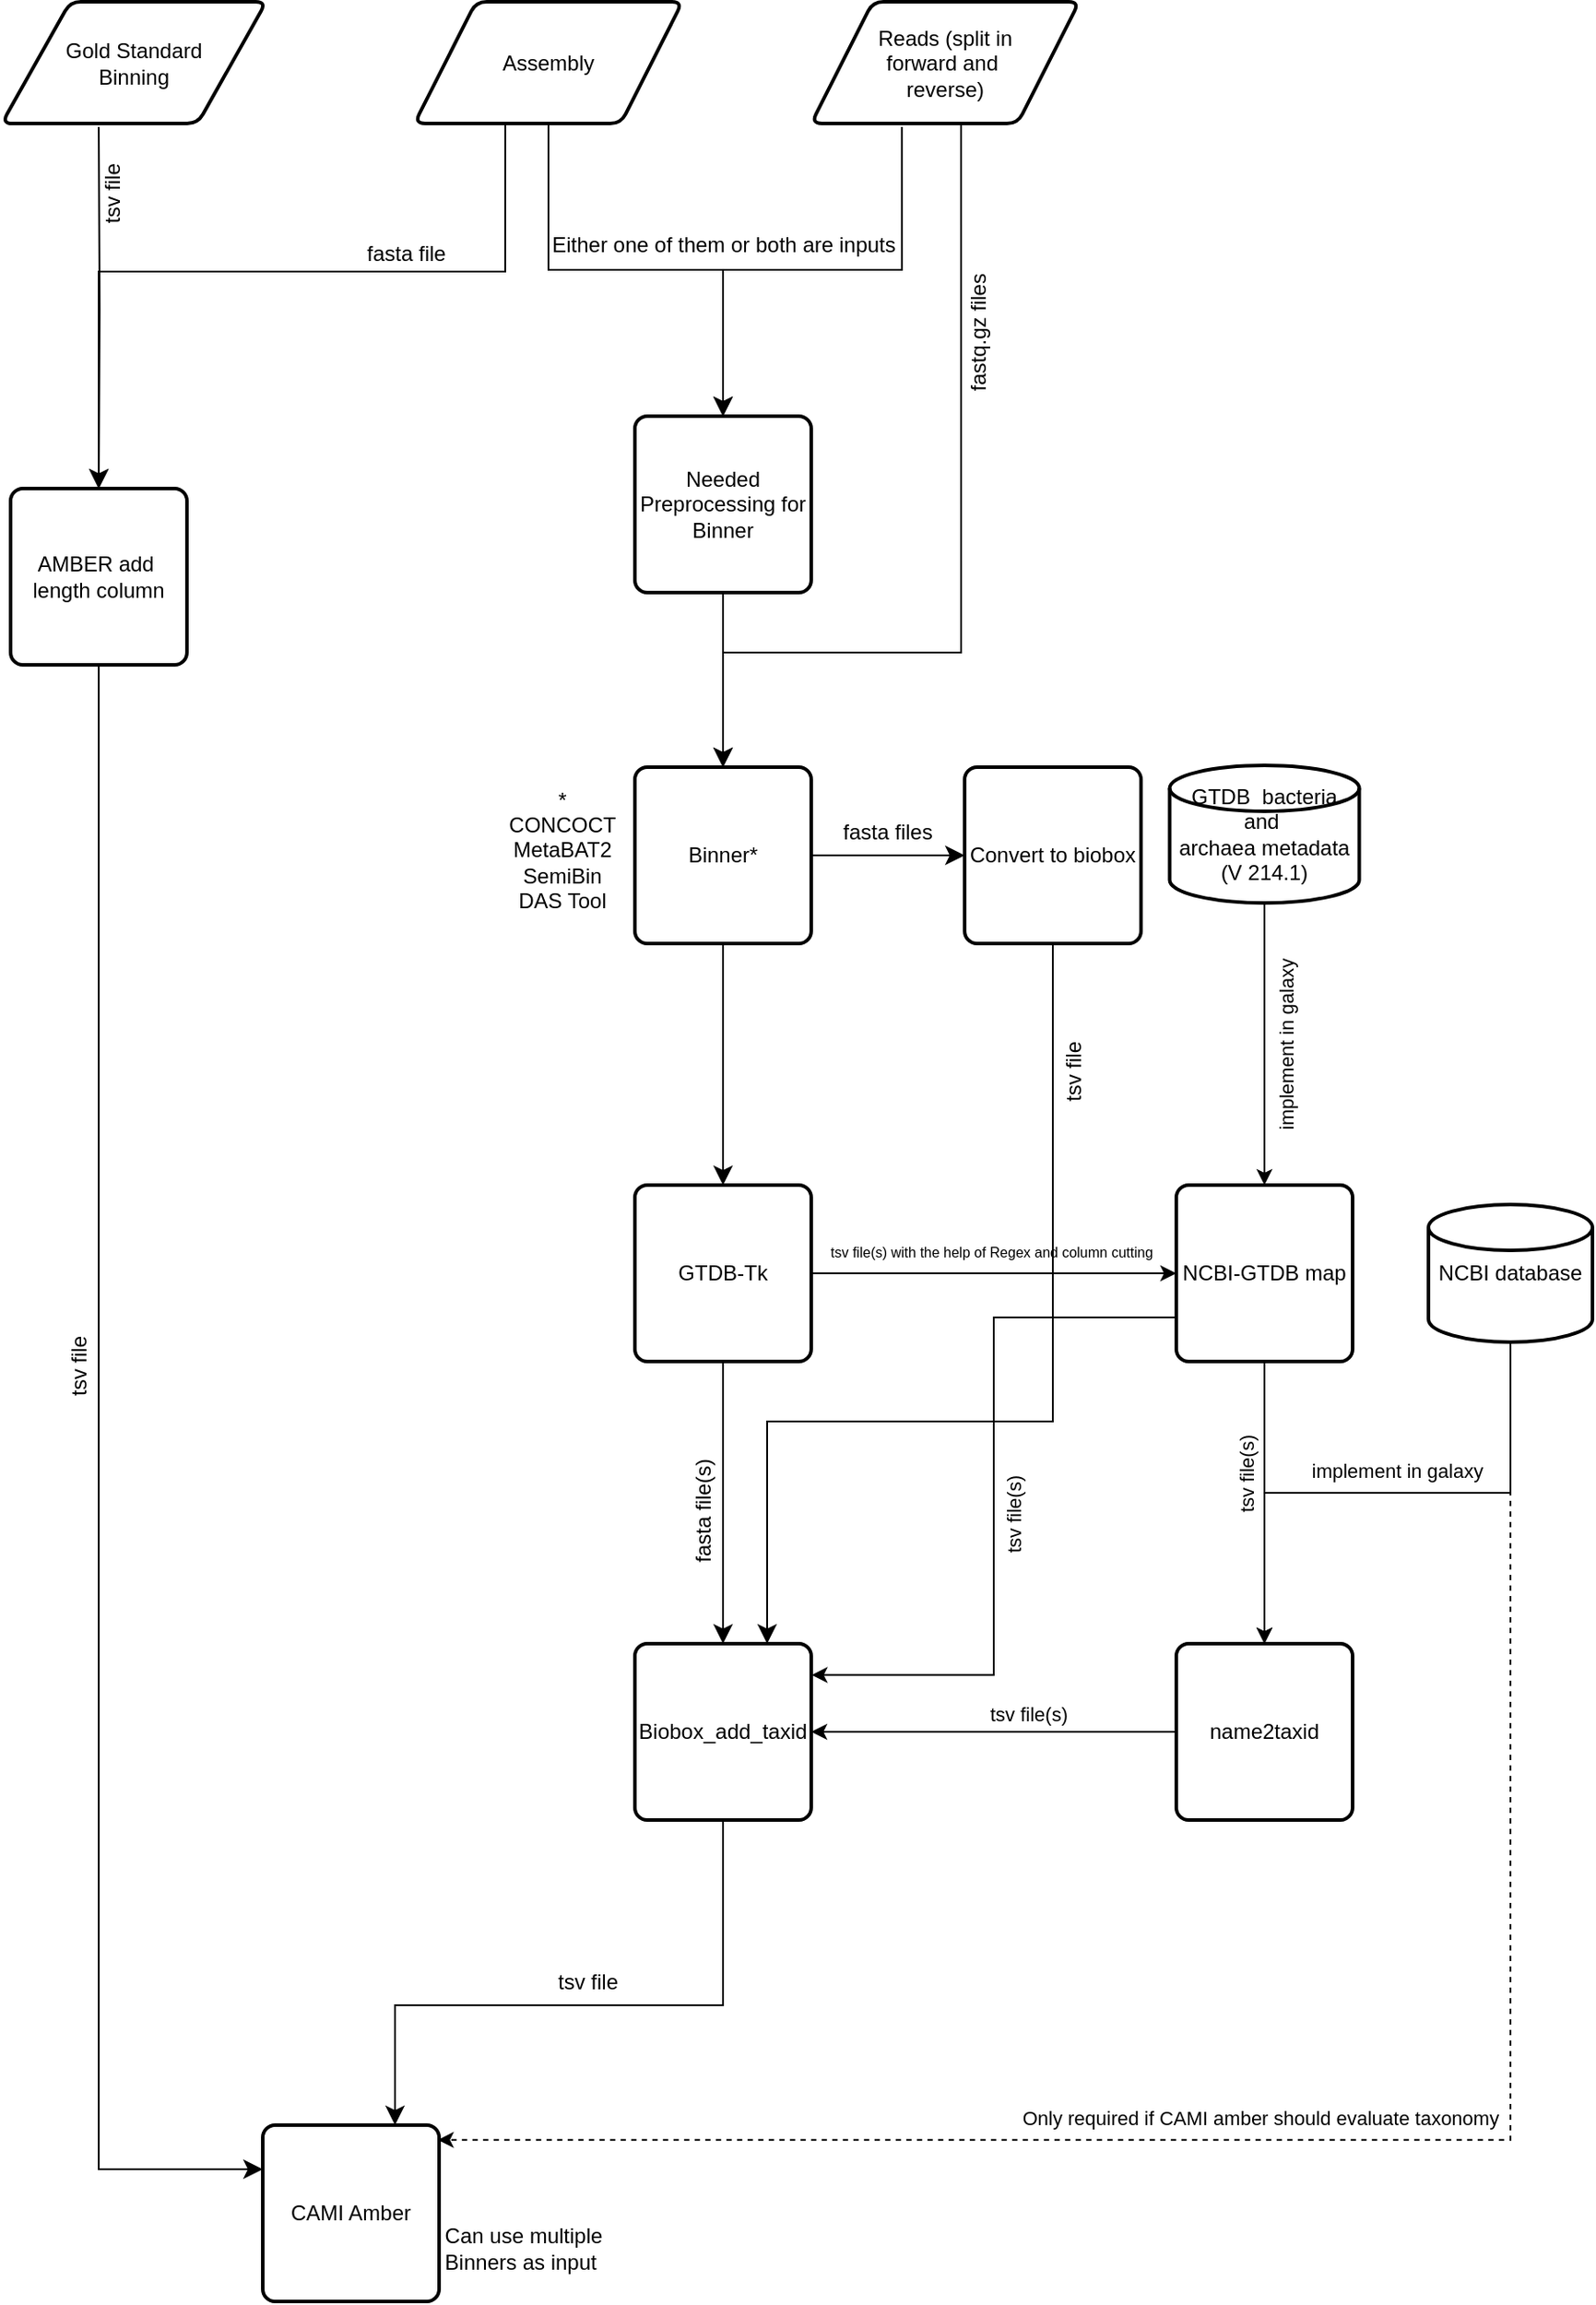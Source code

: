<mxfile version="24.7.16">
  <diagram name="Seite-1" id="YO2VrxU77anebfD1-S-k">
    <mxGraphModel dx="1649" dy="539" grid="0" gridSize="10" guides="1" tooltips="1" connect="1" arrows="1" fold="1" page="0" pageScale="1" pageWidth="827" pageHeight="1169" math="0" shadow="0">
      <root>
        <mxCell id="0" />
        <mxCell id="1" parent="0" />
        <mxCell id="ytF4aXZPdlztMgyRaHa9-6" value="tsv file" style="edgeStyle=orthogonalEdgeStyle;rounded=0;orthogonalLoop=1;jettySize=auto;html=1;entryX=0.5;entryY=0;entryDx=0;entryDy=0;fontSize=12;startSize=8;endSize=8;horizontal=0;" parent="1" target="ytF4aXZPdlztMgyRaHa9-4" edge="1">
          <mxGeometry x="-0.63" y="8" relative="1" as="geometry">
            <mxPoint x="-223" y="99" as="sourcePoint" />
            <mxPoint as="offset" />
          </mxGeometry>
        </mxCell>
        <mxCell id="ytF4aXZPdlztMgyRaHa9-1" value="Gold Standard&lt;div&gt;Binning&lt;/div&gt;" style="shape=parallelogram;html=1;strokeWidth=2;perimeter=parallelogramPerimeter;whiteSpace=wrap;rounded=1;arcSize=12;size=0.259;" parent="1" vertex="1">
          <mxGeometry x="-278" y="28" width="150" height="69" as="geometry" />
        </mxCell>
        <mxCell id="ytF4aXZPdlztMgyRaHa9-10" value="Either one of them or both are inputs" style="edgeStyle=orthogonalEdgeStyle;rounded=0;orthogonalLoop=1;jettySize=auto;html=1;exitX=0.338;exitY=1.029;exitDx=0;exitDy=0;entryX=0.5;entryY=0;entryDx=0;entryDy=0;fontSize=12;startSize=8;endSize=8;exitPerimeter=0;" parent="1" source="ytF4aXZPdlztMgyRaHa9-2" target="ytF4aXZPdlztMgyRaHa9-9" edge="1">
          <mxGeometry x="0.374" y="-14" relative="1" as="geometry">
            <mxPoint x="14" y="-14" as="offset" />
          </mxGeometry>
        </mxCell>
        <mxCell id="ytF4aXZPdlztMgyRaHa9-14" value="fastq.gz files" style="edgeStyle=orthogonalEdgeStyle;rounded=0;orthogonalLoop=1;jettySize=auto;html=1;exitX=0.559;exitY=1.006;exitDx=0;exitDy=0;entryX=0.5;entryY=0;entryDx=0;entryDy=0;fontSize=12;startSize=8;endSize=8;exitPerimeter=0;horizontal=0;" parent="1" source="ytF4aXZPdlztMgyRaHa9-2" target="ytF4aXZPdlztMgyRaHa9-12" edge="1">
          <mxGeometry x="-0.525" y="10" relative="1" as="geometry">
            <Array as="points">
              <mxPoint x="266" y="397" />
              <mxPoint x="131" y="397" />
            </Array>
            <mxPoint as="offset" />
          </mxGeometry>
        </mxCell>
        <mxCell id="ytF4aXZPdlztMgyRaHa9-2" value="Reads (split in&lt;div&gt;forward and&amp;nbsp;&lt;/div&gt;&lt;div&gt;reverse)&lt;/div&gt;" style="shape=parallelogram;html=1;strokeWidth=2;perimeter=parallelogramPerimeter;whiteSpace=wrap;rounded=1;arcSize=12;size=0.23;" parent="1" vertex="1">
          <mxGeometry x="181" y="28" width="152" height="69" as="geometry" />
        </mxCell>
        <mxCell id="ytF4aXZPdlztMgyRaHa9-8" value="fasta file" style="edgeStyle=orthogonalEdgeStyle;rounded=0;orthogonalLoop=1;jettySize=auto;html=1;exitX=0.339;exitY=1.006;exitDx=0;exitDy=0;entryX=0.5;entryY=0;entryDx=0;entryDy=0;fontSize=12;startSize=8;endSize=8;exitPerimeter=0;" parent="1" source="ytF4aXZPdlztMgyRaHa9-3" target="ytF4aXZPdlztMgyRaHa9-4" edge="1">
          <mxGeometry x="-0.359" y="-10" relative="1" as="geometry">
            <Array as="points">
              <mxPoint x="8" y="181" />
              <mxPoint x="-223" y="181" />
            </Array>
            <mxPoint as="offset" />
          </mxGeometry>
        </mxCell>
        <mxCell id="ytF4aXZPdlztMgyRaHa9-11" style="edgeStyle=orthogonalEdgeStyle;rounded=0;orthogonalLoop=1;jettySize=auto;html=1;exitX=0.5;exitY=1;exitDx=0;exitDy=0;fontSize=12;startSize=8;endSize=8;entryX=0.5;entryY=0;entryDx=0;entryDy=0;" parent="1" source="ytF4aXZPdlztMgyRaHa9-3" target="ytF4aXZPdlztMgyRaHa9-9" edge="1">
          <mxGeometry relative="1" as="geometry" />
        </mxCell>
        <mxCell id="ytF4aXZPdlztMgyRaHa9-3" value="Assembly" style="shape=parallelogram;html=1;strokeWidth=2;perimeter=parallelogramPerimeter;whiteSpace=wrap;rounded=1;arcSize=12;size=0.23;" parent="1" vertex="1">
          <mxGeometry x="-44" y="28" width="152" height="69" as="geometry" />
        </mxCell>
        <mxCell id="ytF4aXZPdlztMgyRaHa9-35" value="tsv file" style="edgeStyle=orthogonalEdgeStyle;rounded=0;orthogonalLoop=1;jettySize=auto;html=1;exitX=0.5;exitY=1;exitDx=0;exitDy=0;fontSize=12;startSize=8;endSize=8;entryX=0;entryY=0.25;entryDx=0;entryDy=0;horizontal=0;" parent="1" source="ytF4aXZPdlztMgyRaHa9-4" target="ytF4aXZPdlztMgyRaHa9-32" edge="1">
          <mxGeometry x="-0.159" y="-11" relative="1" as="geometry">
            <mxPoint x="-149" y="1236" as="targetPoint" />
            <mxPoint as="offset" />
            <Array as="points">
              <mxPoint x="-223" y="1257" />
            </Array>
          </mxGeometry>
        </mxCell>
        <mxCell id="ytF4aXZPdlztMgyRaHa9-4" value="AMBER add&amp;nbsp;&lt;div&gt;length column&lt;/div&gt;" style="rounded=1;whiteSpace=wrap;html=1;absoluteArcSize=1;arcSize=14;strokeWidth=2;" parent="1" vertex="1">
          <mxGeometry x="-273" y="304" width="100" height="100" as="geometry" />
        </mxCell>
        <mxCell id="ytF4aXZPdlztMgyRaHa9-7" style="edgeStyle=none;curved=1;rounded=0;orthogonalLoop=1;jettySize=auto;html=1;exitX=0.5;exitY=0;exitDx=0;exitDy=0;fontSize=12;startSize=8;endSize=8;" parent="1" source="ytF4aXZPdlztMgyRaHa9-4" target="ytF4aXZPdlztMgyRaHa9-4" edge="1">
          <mxGeometry relative="1" as="geometry" />
        </mxCell>
        <mxCell id="ytF4aXZPdlztMgyRaHa9-13" style="edgeStyle=orthogonalEdgeStyle;rounded=0;orthogonalLoop=1;jettySize=auto;html=1;exitX=0.5;exitY=1;exitDx=0;exitDy=0;entryX=0.5;entryY=0;entryDx=0;entryDy=0;fontSize=12;startSize=8;endSize=8;" parent="1" source="ytF4aXZPdlztMgyRaHa9-9" target="ytF4aXZPdlztMgyRaHa9-12" edge="1">
          <mxGeometry relative="1" as="geometry" />
        </mxCell>
        <mxCell id="ytF4aXZPdlztMgyRaHa9-9" value="Needed Preprocessing for Binner" style="rounded=1;whiteSpace=wrap;html=1;absoluteArcSize=1;arcSize=14;strokeWidth=2;" parent="1" vertex="1">
          <mxGeometry x="81" y="263" width="100" height="100" as="geometry" />
        </mxCell>
        <mxCell id="ytF4aXZPdlztMgyRaHa9-18" style="edgeStyle=orthogonalEdgeStyle;rounded=0;orthogonalLoop=1;jettySize=auto;html=1;exitX=0.5;exitY=1;exitDx=0;exitDy=0;entryX=0.5;entryY=0;entryDx=0;entryDy=0;fontSize=12;startSize=8;endSize=8;" parent="1" source="ytF4aXZPdlztMgyRaHa9-12" target="ytF4aXZPdlztMgyRaHa9-17" edge="1">
          <mxGeometry relative="1" as="geometry" />
        </mxCell>
        <mxCell id="ytF4aXZPdlztMgyRaHa9-22" value="fasta files" style="edgeStyle=none;curved=1;rounded=0;orthogonalLoop=1;jettySize=auto;html=1;exitX=1;exitY=0.5;exitDx=0;exitDy=0;entryX=0;entryY=0.5;entryDx=0;entryDy=0;fontSize=12;startSize=8;endSize=8;verticalAlign=middle;horizontal=1;" parent="1" source="ytF4aXZPdlztMgyRaHa9-12" target="ytF4aXZPdlztMgyRaHa9-21" edge="1">
          <mxGeometry x="-0.009" y="13" relative="1" as="geometry">
            <mxPoint as="offset" />
          </mxGeometry>
        </mxCell>
        <mxCell id="ytF4aXZPdlztMgyRaHa9-24" value="fasta file(s)" style="edgeStyle=none;curved=1;rounded=0;orthogonalLoop=1;jettySize=auto;html=1;exitX=0.5;exitY=1;exitDx=0;exitDy=0;entryX=0.5;entryY=0;entryDx=0;entryDy=0;fontSize=12;startSize=8;endSize=8;horizontal=0;" parent="1" source="ytF4aXZPdlztMgyRaHa9-17" target="ytF4aXZPdlztMgyRaHa9-20" edge="1">
          <mxGeometry x="0.06" y="-11" relative="1" as="geometry">
            <mxPoint as="offset" />
          </mxGeometry>
        </mxCell>
        <mxCell id="fwiitoMSYDo4QRJMc4nd-2" value="tsv file(s) with the help of Regex and column cutting&amp;nbsp;" style="edgeStyle=orthogonalEdgeStyle;rounded=0;orthogonalLoop=1;jettySize=auto;html=1;exitX=1;exitY=0.5;exitDx=0;exitDy=0;entryX=0;entryY=0.5;entryDx=0;entryDy=0;fontSize=8;" parent="1" source="ytF4aXZPdlztMgyRaHa9-17" target="fwiitoMSYDo4QRJMc4nd-1" edge="1">
          <mxGeometry x="-0.005" y="12" relative="1" as="geometry">
            <mxPoint as="offset" />
          </mxGeometry>
        </mxCell>
        <mxCell id="ytF4aXZPdlztMgyRaHa9-17" value="GTDB-Tk" style="rounded=1;whiteSpace=wrap;html=1;absoluteArcSize=1;arcSize=14;strokeWidth=2;" parent="1" vertex="1">
          <mxGeometry x="81" y="699" width="100" height="100" as="geometry" />
        </mxCell>
        <mxCell id="ytF4aXZPdlztMgyRaHa9-34" value="tsv file" style="edgeStyle=orthogonalEdgeStyle;rounded=0;orthogonalLoop=1;jettySize=auto;html=1;exitX=0.5;exitY=1;exitDx=0;exitDy=0;entryX=0.75;entryY=0;entryDx=0;entryDy=0;fontSize=12;startSize=8;endSize=8;" parent="1" source="ytF4aXZPdlztMgyRaHa9-20" target="ytF4aXZPdlztMgyRaHa9-32" edge="1">
          <mxGeometry x="0.015" y="-13" relative="1" as="geometry">
            <Array as="points">
              <mxPoint x="131" y="1164" />
              <mxPoint x="-55" y="1164" />
            </Array>
            <mxPoint as="offset" />
          </mxGeometry>
        </mxCell>
        <mxCell id="ytF4aXZPdlztMgyRaHa9-20" value="Biobox_add_taxid" style="rounded=1;whiteSpace=wrap;html=1;absoluteArcSize=1;arcSize=14;strokeWidth=2;" parent="1" vertex="1">
          <mxGeometry x="81" y="959" width="100" height="100" as="geometry" />
        </mxCell>
        <mxCell id="ytF4aXZPdlztMgyRaHa9-26" value="tsv file" style="edgeStyle=orthogonalEdgeStyle;rounded=0;orthogonalLoop=1;jettySize=auto;html=1;exitX=0.5;exitY=1;exitDx=0;exitDy=0;entryX=0.75;entryY=0;entryDx=0;entryDy=0;fontSize=12;startSize=8;endSize=8;horizontal=0;" parent="1" source="ytF4aXZPdlztMgyRaHa9-21" target="ytF4aXZPdlztMgyRaHa9-20" edge="1">
          <mxGeometry x="-0.739" y="12" relative="1" as="geometry">
            <Array as="points">
              <mxPoint x="318" y="833" />
              <mxPoint x="156" y="833" />
            </Array>
            <mxPoint as="offset" />
          </mxGeometry>
        </mxCell>
        <mxCell id="ytF4aXZPdlztMgyRaHa9-31" value="&lt;div&gt;*&lt;/div&gt;CONCOCT&lt;div&gt;MetaBAT2&lt;/div&gt;&lt;div&gt;SemiBin&lt;/div&gt;&lt;div&gt;DAS Tool&lt;/div&gt;" style="whiteSpace=wrap;html=1;strokeColor=none;" parent="1" vertex="1">
          <mxGeometry x="-20" y="461" width="120" height="96" as="geometry" />
        </mxCell>
        <mxCell id="ytF4aXZPdlztMgyRaHa9-21" value="Convert to biobox" style="rounded=1;whiteSpace=wrap;html=1;absoluteArcSize=1;arcSize=14;strokeWidth=2;" parent="1" vertex="1">
          <mxGeometry x="268" y="462" width="100" height="100" as="geometry" />
        </mxCell>
        <mxCell id="ytF4aXZPdlztMgyRaHa9-36" value="Can use multiple Binners as input&amp;nbsp;" style="rounded=0;whiteSpace=wrap;html=1;strokeColor=none;" parent="1" vertex="1">
          <mxGeometry x="-42" y="1272" width="120" height="60" as="geometry" />
        </mxCell>
        <mxCell id="fwiitoMSYDo4QRJMc4nd-7" value="tsv file(s)" style="edgeStyle=orthogonalEdgeStyle;rounded=0;orthogonalLoop=1;jettySize=auto;html=1;exitX=0.5;exitY=1;exitDx=0;exitDy=0;entryX=0.5;entryY=0;entryDx=0;entryDy=0;horizontal=0;" parent="1" source="fwiitoMSYDo4QRJMc4nd-1" target="fwiitoMSYDo4QRJMc4nd-5" edge="1">
          <mxGeometry x="-0.2" y="-10" relative="1" as="geometry">
            <mxPoint as="offset" />
          </mxGeometry>
        </mxCell>
        <mxCell id="fwiitoMSYDo4QRJMc4nd-1" value="NCBI-GTDB map" style="rounded=1;whiteSpace=wrap;html=1;absoluteArcSize=1;arcSize=14;strokeWidth=2;verticalAlign=middle;align=center;" parent="1" vertex="1">
          <mxGeometry x="388" y="699" width="100" height="100" as="geometry" />
        </mxCell>
        <mxCell id="fwiitoMSYDo4QRJMc4nd-4" value="implement in galaxy" style="edgeStyle=orthogonalEdgeStyle;rounded=0;orthogonalLoop=1;jettySize=auto;html=1;exitX=0.5;exitY=1;exitDx=0;exitDy=0;exitPerimeter=0;entryX=0.5;entryY=0;entryDx=0;entryDy=0;horizontal=0;" parent="1" source="fwiitoMSYDo4QRJMc4nd-3" target="fwiitoMSYDo4QRJMc4nd-1" edge="1">
          <mxGeometry x="0.007" y="12" relative="1" as="geometry">
            <mxPoint as="offset" />
          </mxGeometry>
        </mxCell>
        <mxCell id="fwiitoMSYDo4QRJMc4nd-3" value="&lt;div style=&quot;&quot;&gt;&lt;span style=&quot;background-color: initial;&quot;&gt;GTDB&amp;nbsp; bacteria and&amp;nbsp;&lt;/span&gt;&lt;/div&gt;&lt;div style=&quot;&quot;&gt;&lt;span style=&quot;background-color: initial;&quot;&gt;archaea metadata (V 214.1)&lt;/span&gt;&lt;/div&gt;" style="strokeWidth=2;html=1;shape=mxgraph.flowchart.database;whiteSpace=wrap;align=center;verticalAlign=middle;" parent="1" vertex="1">
          <mxGeometry x="384.25" y="461" width="107.5" height="78" as="geometry" />
        </mxCell>
        <mxCell id="ytF4aXZPdlztMgyRaHa9-12" value="Binner*" style="rounded=1;whiteSpace=wrap;html=1;absoluteArcSize=1;arcSize=14;strokeWidth=2;" parent="1" vertex="1">
          <mxGeometry x="81" y="462" width="100" height="100" as="geometry" />
        </mxCell>
        <mxCell id="ytF4aXZPdlztMgyRaHa9-32" value="CAMI Amber" style="rounded=1;whiteSpace=wrap;html=1;absoluteArcSize=1;arcSize=14;strokeWidth=2;" parent="1" vertex="1">
          <mxGeometry x="-130" y="1232" width="100" height="100" as="geometry" />
        </mxCell>
        <mxCell id="fwiitoMSYDo4QRJMc4nd-8" value="tsv file(s)" style="edgeStyle=orthogonalEdgeStyle;rounded=0;orthogonalLoop=1;jettySize=auto;html=1;exitX=0;exitY=0.5;exitDx=0;exitDy=0;entryX=1;entryY=0.5;entryDx=0;entryDy=0;" parent="1" source="fwiitoMSYDo4QRJMc4nd-5" target="ytF4aXZPdlztMgyRaHa9-20" edge="1">
          <mxGeometry x="-0.184" y="-10" relative="1" as="geometry">
            <mxPoint as="offset" />
          </mxGeometry>
        </mxCell>
        <mxCell id="fwiitoMSYDo4QRJMc4nd-5" value="name2taxid" style="rounded=1;whiteSpace=wrap;html=1;absoluteArcSize=1;arcSize=14;strokeWidth=2;" parent="1" vertex="1">
          <mxGeometry x="388" y="959" width="100" height="100" as="geometry" />
        </mxCell>
        <mxCell id="fwiitoMSYDo4QRJMc4nd-6" value="tsv file(s)" style="edgeStyle=orthogonalEdgeStyle;rounded=0;orthogonalLoop=1;jettySize=auto;html=1;exitX=0;exitY=0.75;exitDx=0;exitDy=0;entryX=1.002;entryY=0.178;entryDx=0;entryDy=0;entryPerimeter=0;horizontal=0;" parent="1" source="fwiitoMSYDo4QRJMc4nd-1" target="ytF4aXZPdlztMgyRaHa9-20" edge="1">
          <mxGeometry x="0.055" y="11" relative="1" as="geometry">
            <mxPoint as="offset" />
          </mxGeometry>
        </mxCell>
        <mxCell id="fwiitoMSYDo4QRJMc4nd-11" value="implement in galaxy" style="edgeStyle=orthogonalEdgeStyle;rounded=0;orthogonalLoop=1;jettySize=auto;html=1;exitX=0.5;exitY=1;exitDx=0;exitDy=0;exitPerimeter=0;entryX=0.5;entryY=0;entryDx=0;entryDy=0;" parent="1" source="fwiitoMSYDo4QRJMc4nd-10" target="fwiitoMSYDo4QRJMc4nd-5" edge="1">
          <mxGeometry x="-0.034" y="-13" relative="1" as="geometry">
            <mxPoint as="offset" />
          </mxGeometry>
        </mxCell>
        <mxCell id="fwiitoMSYDo4QRJMc4nd-12" value="Only required if CAMI amber should evaluate taxonomy&amp;nbsp;" style="edgeStyle=orthogonalEdgeStyle;rounded=0;orthogonalLoop=1;jettySize=auto;html=1;exitX=0.5;exitY=1;exitDx=0;exitDy=0;exitPerimeter=0;entryX=0.992;entryY=0.084;entryDx=0;entryDy=0;entryPerimeter=0;dashed=1;" parent="1" source="fwiitoMSYDo4QRJMc4nd-10" target="ytF4aXZPdlztMgyRaHa9-32" edge="1">
          <mxGeometry x="0.118" y="-12" relative="1" as="geometry">
            <mxPoint as="offset" />
          </mxGeometry>
        </mxCell>
        <mxCell id="fwiitoMSYDo4QRJMc4nd-10" value="NCBI database" style="strokeWidth=2;html=1;shape=mxgraph.flowchart.database;whiteSpace=wrap;" parent="1" vertex="1">
          <mxGeometry x="531" y="710" width="93" height="78" as="geometry" />
        </mxCell>
      </root>
    </mxGraphModel>
  </diagram>
</mxfile>
